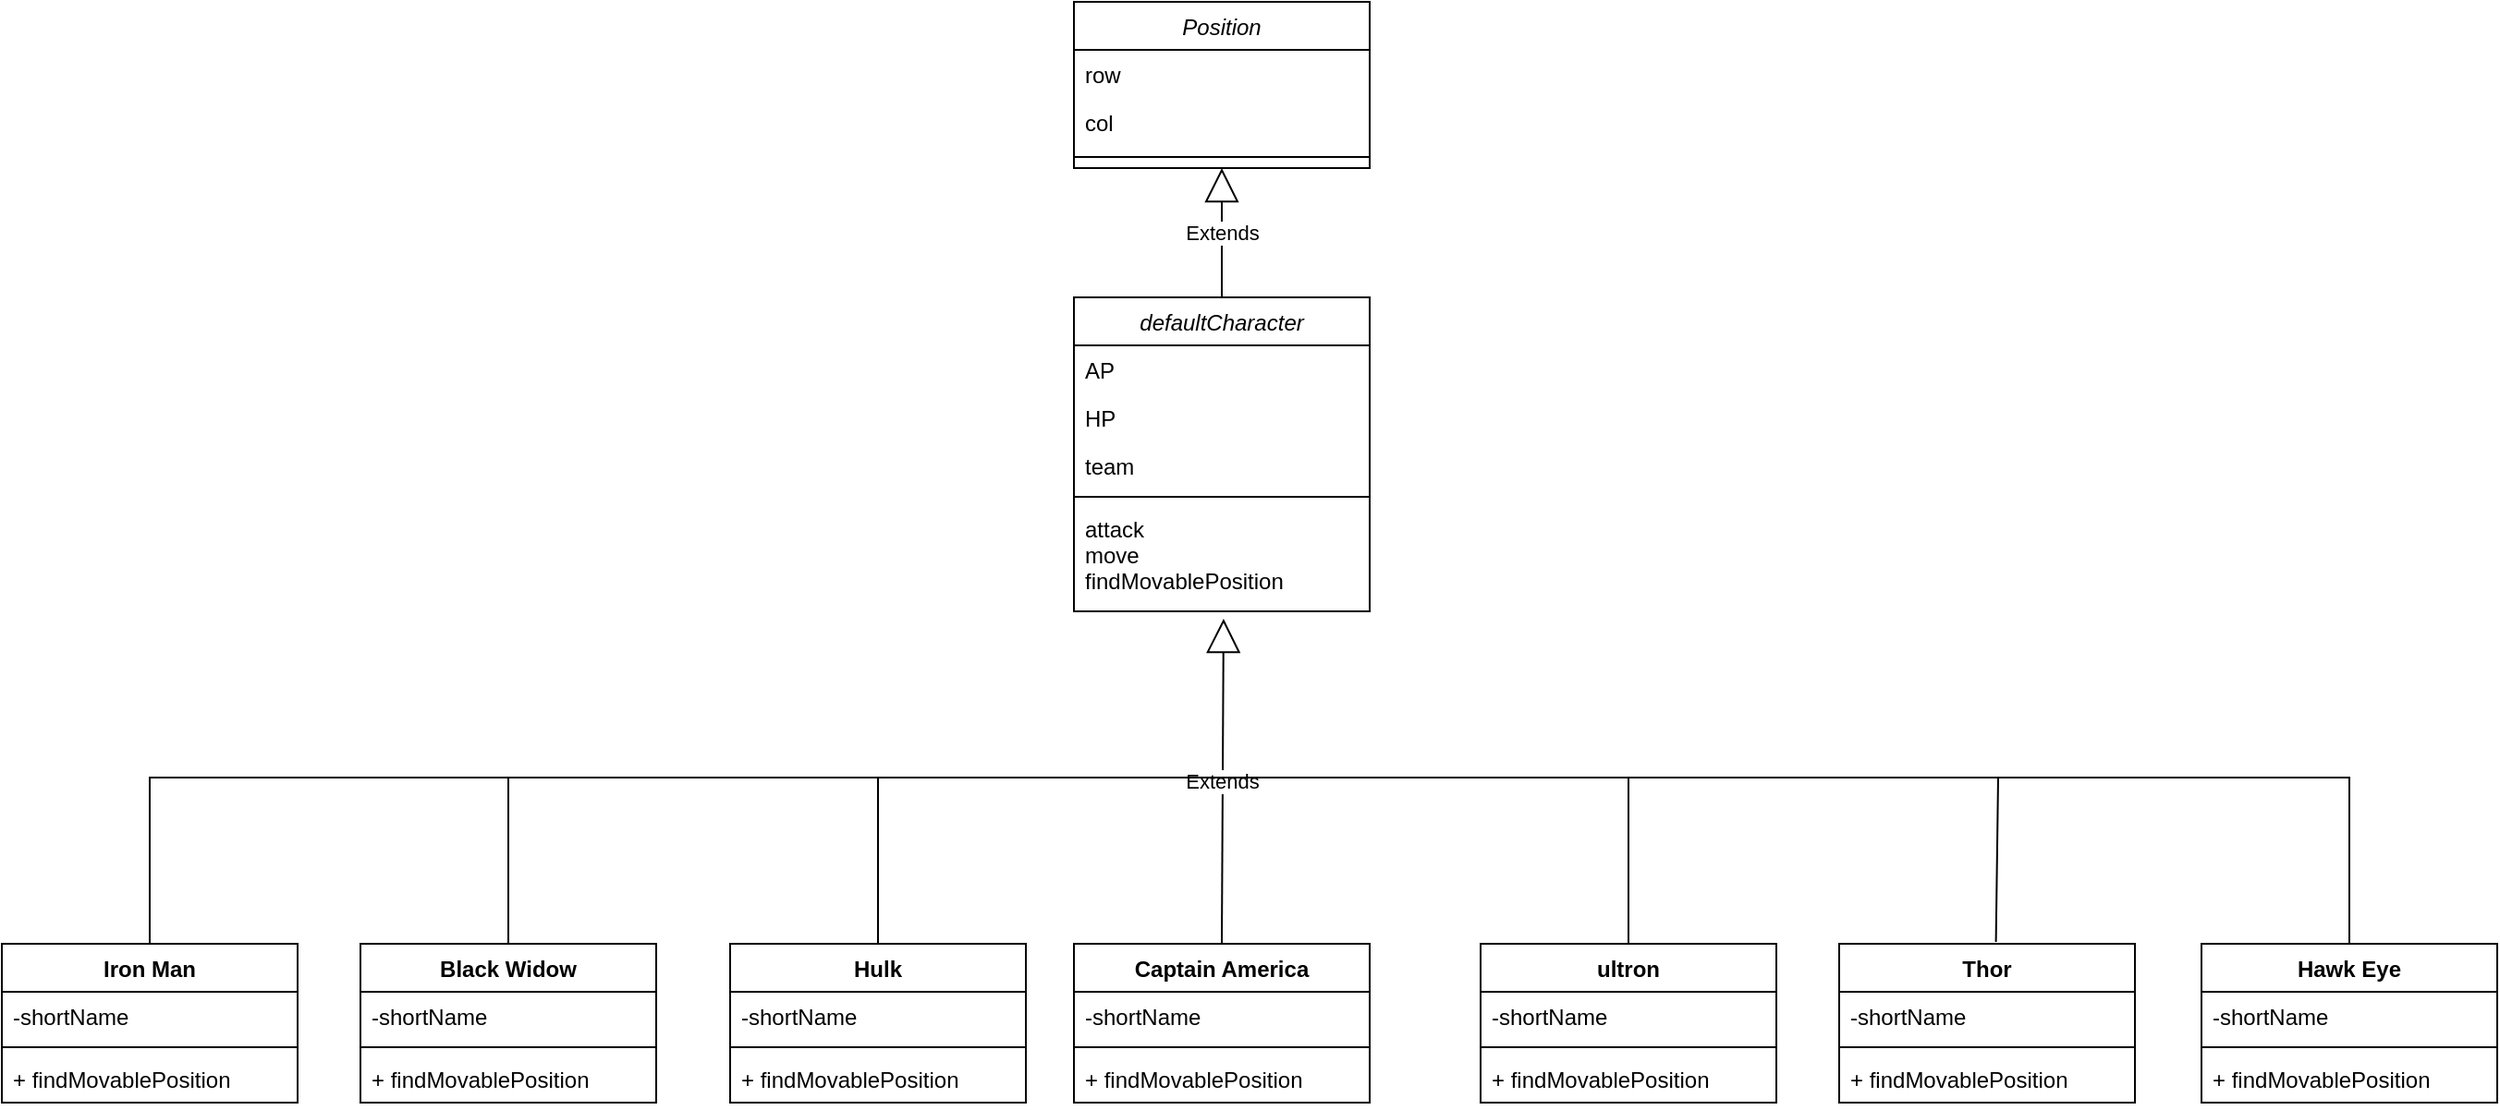 <mxfile version="21.6.5" type="device">
  <diagram id="C5RBs43oDa-KdzZeNtuy" name="Page-1">
    <mxGraphModel dx="1815" dy="550" grid="1" gridSize="10" guides="1" tooltips="1" connect="1" arrows="1" fold="1" page="1" pageScale="1" pageWidth="827" pageHeight="1169" math="0" shadow="0">
      <root>
        <mxCell id="WIyWlLk6GJQsqaUBKTNV-0" />
        <mxCell id="WIyWlLk6GJQsqaUBKTNV-1" parent="WIyWlLk6GJQsqaUBKTNV-0" />
        <mxCell id="U8HsV4x8jBh1-ciJOTjk-7" value="defaultCharacter" style="swimlane;fontStyle=2;align=center;verticalAlign=top;childLayout=stackLayout;horizontal=1;startSize=26;horizontalStack=0;resizeParent=1;resizeLast=0;collapsible=1;marginBottom=0;rounded=0;shadow=0;strokeWidth=1;" vertex="1" parent="WIyWlLk6GJQsqaUBKTNV-1">
          <mxGeometry x="320" y="260" width="160" height="170" as="geometry">
            <mxRectangle x="230" y="140" width="160" height="26" as="alternateBounds" />
          </mxGeometry>
        </mxCell>
        <mxCell id="U8HsV4x8jBh1-ciJOTjk-8" value="AP" style="text;align=left;verticalAlign=top;spacingLeft=4;spacingRight=4;overflow=hidden;rotatable=0;points=[[0,0.5],[1,0.5]];portConstraint=eastwest;" vertex="1" parent="U8HsV4x8jBh1-ciJOTjk-7">
          <mxGeometry y="26" width="160" height="26" as="geometry" />
        </mxCell>
        <mxCell id="U8HsV4x8jBh1-ciJOTjk-9" value="HP" style="text;align=left;verticalAlign=top;spacingLeft=4;spacingRight=4;overflow=hidden;rotatable=0;points=[[0,0.5],[1,0.5]];portConstraint=eastwest;rounded=0;shadow=0;html=0;" vertex="1" parent="U8HsV4x8jBh1-ciJOTjk-7">
          <mxGeometry y="52" width="160" height="26" as="geometry" />
        </mxCell>
        <mxCell id="U8HsV4x8jBh1-ciJOTjk-10" value="team" style="text;align=left;verticalAlign=top;spacingLeft=4;spacingRight=4;overflow=hidden;rotatable=0;points=[[0,0.5],[1,0.5]];portConstraint=eastwest;rounded=0;shadow=0;html=0;" vertex="1" parent="U8HsV4x8jBh1-ciJOTjk-7">
          <mxGeometry y="78" width="160" height="26" as="geometry" />
        </mxCell>
        <mxCell id="U8HsV4x8jBh1-ciJOTjk-11" value="" style="line;html=1;strokeWidth=1;align=left;verticalAlign=middle;spacingTop=-1;spacingLeft=3;spacingRight=3;rotatable=0;labelPosition=right;points=[];portConstraint=eastwest;" vertex="1" parent="U8HsV4x8jBh1-ciJOTjk-7">
          <mxGeometry y="104" width="160" height="8" as="geometry" />
        </mxCell>
        <mxCell id="U8HsV4x8jBh1-ciJOTjk-12" value="attack&#xa;move&#xa;findMovablePosition" style="text;align=left;verticalAlign=top;spacingLeft=4;spacingRight=4;overflow=hidden;rotatable=0;points=[[0,0.5],[1,0.5]];portConstraint=eastwest;" vertex="1" parent="U8HsV4x8jBh1-ciJOTjk-7">
          <mxGeometry y="112" width="160" height="58" as="geometry" />
        </mxCell>
        <mxCell id="U8HsV4x8jBh1-ciJOTjk-13" value="Position" style="swimlane;fontStyle=2;align=center;verticalAlign=top;childLayout=stackLayout;horizontal=1;startSize=26;horizontalStack=0;resizeParent=1;resizeLast=0;collapsible=1;marginBottom=0;rounded=0;shadow=0;strokeWidth=1;" vertex="1" parent="WIyWlLk6GJQsqaUBKTNV-1">
          <mxGeometry x="320" y="100" width="160" height="90" as="geometry">
            <mxRectangle x="230" y="140" width="160" height="26" as="alternateBounds" />
          </mxGeometry>
        </mxCell>
        <mxCell id="U8HsV4x8jBh1-ciJOTjk-14" value="row" style="text;align=left;verticalAlign=top;spacingLeft=4;spacingRight=4;overflow=hidden;rotatable=0;points=[[0,0.5],[1,0.5]];portConstraint=eastwest;" vertex="1" parent="U8HsV4x8jBh1-ciJOTjk-13">
          <mxGeometry y="26" width="160" height="26" as="geometry" />
        </mxCell>
        <mxCell id="U8HsV4x8jBh1-ciJOTjk-15" value="col" style="text;align=left;verticalAlign=top;spacingLeft=4;spacingRight=4;overflow=hidden;rotatable=0;points=[[0,0.5],[1,0.5]];portConstraint=eastwest;rounded=0;shadow=0;html=0;" vertex="1" parent="U8HsV4x8jBh1-ciJOTjk-13">
          <mxGeometry y="52" width="160" height="26" as="geometry" />
        </mxCell>
        <mxCell id="U8HsV4x8jBh1-ciJOTjk-16" value="" style="line;html=1;strokeWidth=1;align=left;verticalAlign=middle;spacingTop=-1;spacingLeft=3;spacingRight=3;rotatable=0;labelPosition=right;points=[];portConstraint=eastwest;" vertex="1" parent="U8HsV4x8jBh1-ciJOTjk-13">
          <mxGeometry y="78" width="160" height="12" as="geometry" />
        </mxCell>
        <mxCell id="U8HsV4x8jBh1-ciJOTjk-18" value="Extends" style="endArrow=block;endSize=16;endFill=0;html=1;rounded=0;entryX=0.5;entryY=1;entryDx=0;entryDy=0;exitX=0.5;exitY=0;exitDx=0;exitDy=0;" edge="1" parent="WIyWlLk6GJQsqaUBKTNV-1" source="U8HsV4x8jBh1-ciJOTjk-7" target="U8HsV4x8jBh1-ciJOTjk-13">
          <mxGeometry width="160" relative="1" as="geometry">
            <mxPoint x="320" y="640" as="sourcePoint" />
            <mxPoint x="480" y="640" as="targetPoint" />
          </mxGeometry>
        </mxCell>
        <mxCell id="U8HsV4x8jBh1-ciJOTjk-19" value="Black Widow&lt;br&gt;" style="swimlane;fontStyle=1;align=center;verticalAlign=top;childLayout=stackLayout;horizontal=1;startSize=26;horizontalStack=0;resizeParent=1;resizeParentMax=0;resizeLast=0;collapsible=1;marginBottom=0;whiteSpace=wrap;html=1;" vertex="1" parent="WIyWlLk6GJQsqaUBKTNV-1">
          <mxGeometry x="-66" y="610" width="160" height="86" as="geometry" />
        </mxCell>
        <mxCell id="U8HsV4x8jBh1-ciJOTjk-20" value="-shortName" style="text;strokeColor=none;fillColor=none;align=left;verticalAlign=top;spacingLeft=4;spacingRight=4;overflow=hidden;rotatable=0;points=[[0,0.5],[1,0.5]];portConstraint=eastwest;whiteSpace=wrap;html=1;" vertex="1" parent="U8HsV4x8jBh1-ciJOTjk-19">
          <mxGeometry y="26" width="160" height="26" as="geometry" />
        </mxCell>
        <mxCell id="U8HsV4x8jBh1-ciJOTjk-21" value="" style="line;strokeWidth=1;fillColor=none;align=left;verticalAlign=middle;spacingTop=-1;spacingLeft=3;spacingRight=3;rotatable=0;labelPosition=right;points=[];portConstraint=eastwest;strokeColor=inherit;" vertex="1" parent="U8HsV4x8jBh1-ciJOTjk-19">
          <mxGeometry y="52" width="160" height="8" as="geometry" />
        </mxCell>
        <mxCell id="U8HsV4x8jBh1-ciJOTjk-22" value="+ findMovablePosition" style="text;strokeColor=none;fillColor=none;align=left;verticalAlign=top;spacingLeft=4;spacingRight=4;overflow=hidden;rotatable=0;points=[[0,0.5],[1,0.5]];portConstraint=eastwest;whiteSpace=wrap;html=1;" vertex="1" parent="U8HsV4x8jBh1-ciJOTjk-19">
          <mxGeometry y="60" width="160" height="26" as="geometry" />
        </mxCell>
        <mxCell id="U8HsV4x8jBh1-ciJOTjk-27" value="Hulk" style="swimlane;fontStyle=1;align=center;verticalAlign=top;childLayout=stackLayout;horizontal=1;startSize=26;horizontalStack=0;resizeParent=1;resizeParentMax=0;resizeLast=0;collapsible=1;marginBottom=0;whiteSpace=wrap;html=1;" vertex="1" parent="WIyWlLk6GJQsqaUBKTNV-1">
          <mxGeometry x="134" y="610" width="160" height="86" as="geometry" />
        </mxCell>
        <mxCell id="U8HsV4x8jBh1-ciJOTjk-28" value="-shortName" style="text;strokeColor=none;fillColor=none;align=left;verticalAlign=top;spacingLeft=4;spacingRight=4;overflow=hidden;rotatable=0;points=[[0,0.5],[1,0.5]];portConstraint=eastwest;whiteSpace=wrap;html=1;" vertex="1" parent="U8HsV4x8jBh1-ciJOTjk-27">
          <mxGeometry y="26" width="160" height="26" as="geometry" />
        </mxCell>
        <mxCell id="U8HsV4x8jBh1-ciJOTjk-29" value="" style="line;strokeWidth=1;fillColor=none;align=left;verticalAlign=middle;spacingTop=-1;spacingLeft=3;spacingRight=3;rotatable=0;labelPosition=right;points=[];portConstraint=eastwest;strokeColor=inherit;" vertex="1" parent="U8HsV4x8jBh1-ciJOTjk-27">
          <mxGeometry y="52" width="160" height="8" as="geometry" />
        </mxCell>
        <mxCell id="U8HsV4x8jBh1-ciJOTjk-30" value="+ findMovablePosition" style="text;strokeColor=none;fillColor=none;align=left;verticalAlign=top;spacingLeft=4;spacingRight=4;overflow=hidden;rotatable=0;points=[[0,0.5],[1,0.5]];portConstraint=eastwest;whiteSpace=wrap;html=1;" vertex="1" parent="U8HsV4x8jBh1-ciJOTjk-27">
          <mxGeometry y="60" width="160" height="26" as="geometry" />
        </mxCell>
        <mxCell id="U8HsV4x8jBh1-ciJOTjk-31" value="Captain America" style="swimlane;fontStyle=1;align=center;verticalAlign=top;childLayout=stackLayout;horizontal=1;startSize=26;horizontalStack=0;resizeParent=1;resizeParentMax=0;resizeLast=0;collapsible=1;marginBottom=0;whiteSpace=wrap;html=1;" vertex="1" parent="WIyWlLk6GJQsqaUBKTNV-1">
          <mxGeometry x="320" y="610" width="160" height="86" as="geometry" />
        </mxCell>
        <mxCell id="U8HsV4x8jBh1-ciJOTjk-32" value="-shortName" style="text;strokeColor=none;fillColor=none;align=left;verticalAlign=top;spacingLeft=4;spacingRight=4;overflow=hidden;rotatable=0;points=[[0,0.5],[1,0.5]];portConstraint=eastwest;whiteSpace=wrap;html=1;" vertex="1" parent="U8HsV4x8jBh1-ciJOTjk-31">
          <mxGeometry y="26" width="160" height="26" as="geometry" />
        </mxCell>
        <mxCell id="U8HsV4x8jBh1-ciJOTjk-33" value="" style="line;strokeWidth=1;fillColor=none;align=left;verticalAlign=middle;spacingTop=-1;spacingLeft=3;spacingRight=3;rotatable=0;labelPosition=right;points=[];portConstraint=eastwest;strokeColor=inherit;" vertex="1" parent="U8HsV4x8jBh1-ciJOTjk-31">
          <mxGeometry y="52" width="160" height="8" as="geometry" />
        </mxCell>
        <mxCell id="U8HsV4x8jBh1-ciJOTjk-34" value="+ findMovablePosition" style="text;strokeColor=none;fillColor=none;align=left;verticalAlign=top;spacingLeft=4;spacingRight=4;overflow=hidden;rotatable=0;points=[[0,0.5],[1,0.5]];portConstraint=eastwest;whiteSpace=wrap;html=1;" vertex="1" parent="U8HsV4x8jBh1-ciJOTjk-31">
          <mxGeometry y="60" width="160" height="26" as="geometry" />
        </mxCell>
        <mxCell id="U8HsV4x8jBh1-ciJOTjk-35" value="Iron Man" style="swimlane;fontStyle=1;align=center;verticalAlign=top;childLayout=stackLayout;horizontal=1;startSize=26;horizontalStack=0;resizeParent=1;resizeParentMax=0;resizeLast=0;collapsible=1;marginBottom=0;whiteSpace=wrap;html=1;" vertex="1" parent="WIyWlLk6GJQsqaUBKTNV-1">
          <mxGeometry x="-260" y="610" width="160" height="86" as="geometry" />
        </mxCell>
        <mxCell id="U8HsV4x8jBh1-ciJOTjk-36" value="-shortName" style="text;strokeColor=none;fillColor=none;align=left;verticalAlign=top;spacingLeft=4;spacingRight=4;overflow=hidden;rotatable=0;points=[[0,0.5],[1,0.5]];portConstraint=eastwest;whiteSpace=wrap;html=1;" vertex="1" parent="U8HsV4x8jBh1-ciJOTjk-35">
          <mxGeometry y="26" width="160" height="26" as="geometry" />
        </mxCell>
        <mxCell id="U8HsV4x8jBh1-ciJOTjk-37" value="" style="line;strokeWidth=1;fillColor=none;align=left;verticalAlign=middle;spacingTop=-1;spacingLeft=3;spacingRight=3;rotatable=0;labelPosition=right;points=[];portConstraint=eastwest;strokeColor=inherit;" vertex="1" parent="U8HsV4x8jBh1-ciJOTjk-35">
          <mxGeometry y="52" width="160" height="8" as="geometry" />
        </mxCell>
        <mxCell id="U8HsV4x8jBh1-ciJOTjk-38" value="+ findMovablePosition" style="text;strokeColor=none;fillColor=none;align=left;verticalAlign=top;spacingLeft=4;spacingRight=4;overflow=hidden;rotatable=0;points=[[0,0.5],[1,0.5]];portConstraint=eastwest;whiteSpace=wrap;html=1;" vertex="1" parent="U8HsV4x8jBh1-ciJOTjk-35">
          <mxGeometry y="60" width="160" height="26" as="geometry" />
        </mxCell>
        <mxCell id="U8HsV4x8jBh1-ciJOTjk-39" value="Hawk Eye" style="swimlane;fontStyle=1;align=center;verticalAlign=top;childLayout=stackLayout;horizontal=1;startSize=26;horizontalStack=0;resizeParent=1;resizeParentMax=0;resizeLast=0;collapsible=1;marginBottom=0;whiteSpace=wrap;html=1;" vertex="1" parent="WIyWlLk6GJQsqaUBKTNV-1">
          <mxGeometry x="930" y="610" width="160" height="86" as="geometry" />
        </mxCell>
        <mxCell id="U8HsV4x8jBh1-ciJOTjk-40" value="-shortName" style="text;strokeColor=none;fillColor=none;align=left;verticalAlign=top;spacingLeft=4;spacingRight=4;overflow=hidden;rotatable=0;points=[[0,0.5],[1,0.5]];portConstraint=eastwest;whiteSpace=wrap;html=1;" vertex="1" parent="U8HsV4x8jBh1-ciJOTjk-39">
          <mxGeometry y="26" width="160" height="26" as="geometry" />
        </mxCell>
        <mxCell id="U8HsV4x8jBh1-ciJOTjk-41" value="" style="line;strokeWidth=1;fillColor=none;align=left;verticalAlign=middle;spacingTop=-1;spacingLeft=3;spacingRight=3;rotatable=0;labelPosition=right;points=[];portConstraint=eastwest;strokeColor=inherit;" vertex="1" parent="U8HsV4x8jBh1-ciJOTjk-39">
          <mxGeometry y="52" width="160" height="8" as="geometry" />
        </mxCell>
        <mxCell id="U8HsV4x8jBh1-ciJOTjk-42" value="+ findMovablePosition" style="text;strokeColor=none;fillColor=none;align=left;verticalAlign=top;spacingLeft=4;spacingRight=4;overflow=hidden;rotatable=0;points=[[0,0.5],[1,0.5]];portConstraint=eastwest;whiteSpace=wrap;html=1;" vertex="1" parent="U8HsV4x8jBh1-ciJOTjk-39">
          <mxGeometry y="60" width="160" height="26" as="geometry" />
        </mxCell>
        <mxCell id="U8HsV4x8jBh1-ciJOTjk-43" value="Thor" style="swimlane;fontStyle=1;align=center;verticalAlign=top;childLayout=stackLayout;horizontal=1;startSize=26;horizontalStack=0;resizeParent=1;resizeParentMax=0;resizeLast=0;collapsible=1;marginBottom=0;whiteSpace=wrap;html=1;" vertex="1" parent="WIyWlLk6GJQsqaUBKTNV-1">
          <mxGeometry x="734" y="610" width="160" height="86" as="geometry" />
        </mxCell>
        <mxCell id="U8HsV4x8jBh1-ciJOTjk-44" value="-shortName" style="text;strokeColor=none;fillColor=none;align=left;verticalAlign=top;spacingLeft=4;spacingRight=4;overflow=hidden;rotatable=0;points=[[0,0.5],[1,0.5]];portConstraint=eastwest;whiteSpace=wrap;html=1;" vertex="1" parent="U8HsV4x8jBh1-ciJOTjk-43">
          <mxGeometry y="26" width="160" height="26" as="geometry" />
        </mxCell>
        <mxCell id="U8HsV4x8jBh1-ciJOTjk-45" value="" style="line;strokeWidth=1;fillColor=none;align=left;verticalAlign=middle;spacingTop=-1;spacingLeft=3;spacingRight=3;rotatable=0;labelPosition=right;points=[];portConstraint=eastwest;strokeColor=inherit;" vertex="1" parent="U8HsV4x8jBh1-ciJOTjk-43">
          <mxGeometry y="52" width="160" height="8" as="geometry" />
        </mxCell>
        <mxCell id="U8HsV4x8jBh1-ciJOTjk-46" value="+ findMovablePosition" style="text;strokeColor=none;fillColor=none;align=left;verticalAlign=top;spacingLeft=4;spacingRight=4;overflow=hidden;rotatable=0;points=[[0,0.5],[1,0.5]];portConstraint=eastwest;whiteSpace=wrap;html=1;" vertex="1" parent="U8HsV4x8jBh1-ciJOTjk-43">
          <mxGeometry y="60" width="160" height="26" as="geometry" />
        </mxCell>
        <mxCell id="U8HsV4x8jBh1-ciJOTjk-47" value="ultron" style="swimlane;fontStyle=1;align=center;verticalAlign=top;childLayout=stackLayout;horizontal=1;startSize=26;horizontalStack=0;resizeParent=1;resizeParentMax=0;resizeLast=0;collapsible=1;marginBottom=0;whiteSpace=wrap;html=1;" vertex="1" parent="WIyWlLk6GJQsqaUBKTNV-1">
          <mxGeometry x="540" y="610" width="160" height="86" as="geometry" />
        </mxCell>
        <mxCell id="U8HsV4x8jBh1-ciJOTjk-48" value="-shortName" style="text;strokeColor=none;fillColor=none;align=left;verticalAlign=top;spacingLeft=4;spacingRight=4;overflow=hidden;rotatable=0;points=[[0,0.5],[1,0.5]];portConstraint=eastwest;whiteSpace=wrap;html=1;" vertex="1" parent="U8HsV4x8jBh1-ciJOTjk-47">
          <mxGeometry y="26" width="160" height="26" as="geometry" />
        </mxCell>
        <mxCell id="U8HsV4x8jBh1-ciJOTjk-49" value="" style="line;strokeWidth=1;fillColor=none;align=left;verticalAlign=middle;spacingTop=-1;spacingLeft=3;spacingRight=3;rotatable=0;labelPosition=right;points=[];portConstraint=eastwest;strokeColor=inherit;" vertex="1" parent="U8HsV4x8jBh1-ciJOTjk-47">
          <mxGeometry y="52" width="160" height="8" as="geometry" />
        </mxCell>
        <mxCell id="U8HsV4x8jBh1-ciJOTjk-50" value="+ findMovablePosition" style="text;strokeColor=none;fillColor=none;align=left;verticalAlign=top;spacingLeft=4;spacingRight=4;overflow=hidden;rotatable=0;points=[[0,0.5],[1,0.5]];portConstraint=eastwest;whiteSpace=wrap;html=1;" vertex="1" parent="U8HsV4x8jBh1-ciJOTjk-47">
          <mxGeometry y="60" width="160" height="26" as="geometry" />
        </mxCell>
        <mxCell id="U8HsV4x8jBh1-ciJOTjk-55" value="Extends" style="endArrow=block;endSize=16;endFill=0;html=1;rounded=0;entryX=0.506;entryY=1.069;entryDx=0;entryDy=0;entryPerimeter=0;exitX=0.5;exitY=0;exitDx=0;exitDy=0;" edge="1" parent="WIyWlLk6GJQsqaUBKTNV-1" source="U8HsV4x8jBh1-ciJOTjk-31" target="U8HsV4x8jBh1-ciJOTjk-12">
          <mxGeometry width="160" relative="1" as="geometry">
            <mxPoint x="384" y="718" as="sourcePoint" />
            <mxPoint x="544" y="718" as="targetPoint" />
          </mxGeometry>
        </mxCell>
        <mxCell id="U8HsV4x8jBh1-ciJOTjk-57" value="" style="endArrow=none;html=1;rounded=0;exitX=0.5;exitY=0;exitDx=0;exitDy=0;" edge="1" parent="WIyWlLk6GJQsqaUBKTNV-1" source="U8HsV4x8jBh1-ciJOTjk-35">
          <mxGeometry width="50" height="50" relative="1" as="geometry">
            <mxPoint x="440" y="600" as="sourcePoint" />
            <mxPoint x="400" y="520" as="targetPoint" />
            <Array as="points">
              <mxPoint x="-180" y="520" />
            </Array>
          </mxGeometry>
        </mxCell>
        <mxCell id="U8HsV4x8jBh1-ciJOTjk-58" value="" style="endArrow=none;html=1;rounded=0;exitX=0.5;exitY=0;exitDx=0;exitDy=0;" edge="1" parent="WIyWlLk6GJQsqaUBKTNV-1" source="U8HsV4x8jBh1-ciJOTjk-19">
          <mxGeometry width="50" height="50" relative="1" as="geometry">
            <mxPoint x="340" y="600" as="sourcePoint" />
            <mxPoint x="14" y="520" as="targetPoint" />
          </mxGeometry>
        </mxCell>
        <mxCell id="U8HsV4x8jBh1-ciJOTjk-59" value="" style="endArrow=none;html=1;rounded=0;exitX=0.5;exitY=0;exitDx=0;exitDy=0;" edge="1" parent="WIyWlLk6GJQsqaUBKTNV-1" source="U8HsV4x8jBh1-ciJOTjk-27">
          <mxGeometry width="50" height="50" relative="1" as="geometry">
            <mxPoint x="-100" y="470" as="sourcePoint" />
            <mxPoint x="400" y="520" as="targetPoint" />
            <Array as="points">
              <mxPoint x="214" y="520" />
            </Array>
          </mxGeometry>
        </mxCell>
        <mxCell id="U8HsV4x8jBh1-ciJOTjk-60" value="" style="endArrow=none;html=1;rounded=0;exitX=0.5;exitY=0;exitDx=0;exitDy=0;" edge="1" parent="WIyWlLk6GJQsqaUBKTNV-1" source="U8HsV4x8jBh1-ciJOTjk-39">
          <mxGeometry width="50" height="50" relative="1" as="geometry">
            <mxPoint x="340" y="600" as="sourcePoint" />
            <mxPoint x="400" y="520" as="targetPoint" />
            <Array as="points">
              <mxPoint x="1010" y="520" />
            </Array>
          </mxGeometry>
        </mxCell>
        <mxCell id="U8HsV4x8jBh1-ciJOTjk-61" value="" style="endArrow=none;html=1;rounded=0;" edge="1" parent="WIyWlLk6GJQsqaUBKTNV-1" source="U8HsV4x8jBh1-ciJOTjk-47">
          <mxGeometry width="50" height="50" relative="1" as="geometry">
            <mxPoint x="340" y="600" as="sourcePoint" />
            <mxPoint x="620" y="520" as="targetPoint" />
          </mxGeometry>
        </mxCell>
        <mxCell id="U8HsV4x8jBh1-ciJOTjk-62" value="" style="endArrow=none;html=1;rounded=0;exitX=0.53;exitY=-0.011;exitDx=0;exitDy=0;exitPerimeter=0;" edge="1" parent="WIyWlLk6GJQsqaUBKTNV-1" source="U8HsV4x8jBh1-ciJOTjk-43">
          <mxGeometry width="50" height="50" relative="1" as="geometry">
            <mxPoint x="350" y="610" as="sourcePoint" />
            <mxPoint x="820" y="520" as="targetPoint" />
          </mxGeometry>
        </mxCell>
      </root>
    </mxGraphModel>
  </diagram>
</mxfile>
